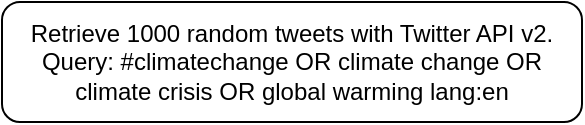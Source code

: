 <mxfile version="21.0.8" type="github">
  <diagram name="Page-1" id="fVHZ1sfxp8ctlBkrv8Ka">
    <mxGraphModel dx="954" dy="622" grid="1" gridSize="10" guides="1" tooltips="1" connect="1" arrows="1" fold="1" page="1" pageScale="1" pageWidth="850" pageHeight="1100" math="0" shadow="0">
      <root>
        <mxCell id="0" />
        <mxCell id="1" parent="0" />
        <mxCell id="x4eMJo4EBV7eQhnRsea5-1" value="Retrieve 1000 random tweets with Twitter API v2. Query: #climatechange OR climate change OR climate crisis OR global warming lang:en" style="rounded=1;whiteSpace=wrap;html=1;" vertex="1" parent="1">
          <mxGeometry x="90" y="70" width="290" height="60" as="geometry" />
        </mxCell>
      </root>
    </mxGraphModel>
  </diagram>
</mxfile>
